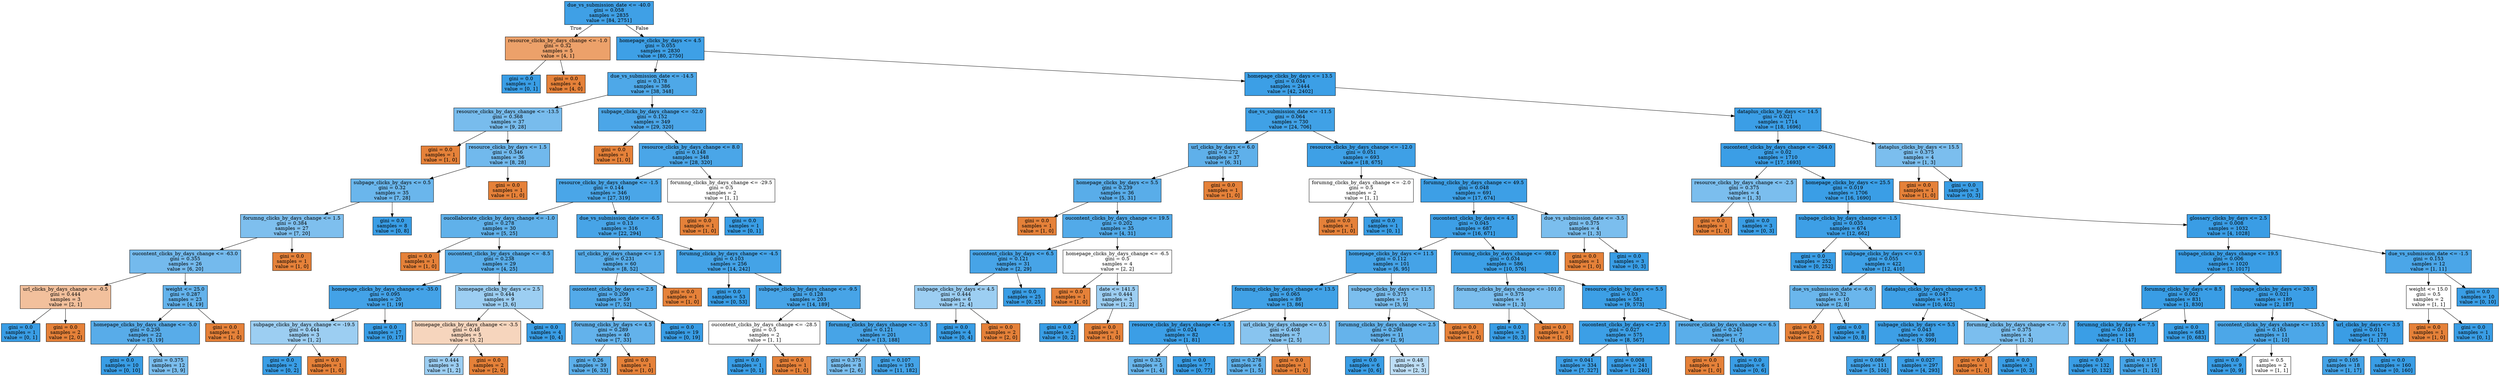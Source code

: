 digraph Tree {
node [shape=box, style="filled", color="black"] ;
0 [label="due_vs_submission_date <= -40.0\ngini = 0.058\nsamples = 2835\nvalue = [84, 2751]", fillcolor="#399de5f7"] ;
1 [label="resource_clicks_by_days_change <= -1.0\ngini = 0.32\nsamples = 5\nvalue = [4, 1]", fillcolor="#e58139bf"] ;
0 -> 1 [labeldistance=2.5, labelangle=45, headlabel="True"] ;
2 [label="gini = 0.0\nsamples = 1\nvalue = [0, 1]", fillcolor="#399de5ff"] ;
1 -> 2 ;
3 [label="gini = 0.0\nsamples = 4\nvalue = [4, 0]", fillcolor="#e58139ff"] ;
1 -> 3 ;
4 [label="homepage_clicks_by_days <= 4.5\ngini = 0.055\nsamples = 2830\nvalue = [80, 2750]", fillcolor="#399de5f8"] ;
0 -> 4 [labeldistance=2.5, labelangle=-45, headlabel="False"] ;
5 [label="due_vs_submission_date <= -14.5\ngini = 0.178\nsamples = 386\nvalue = [38, 348]", fillcolor="#399de5e3"] ;
4 -> 5 ;
6 [label="resource_clicks_by_days_change <= -13.5\ngini = 0.368\nsamples = 37\nvalue = [9, 28]", fillcolor="#399de5ad"] ;
5 -> 6 ;
7 [label="gini = 0.0\nsamples = 1\nvalue = [1, 0]", fillcolor="#e58139ff"] ;
6 -> 7 ;
8 [label="resource_clicks_by_days <= 1.5\ngini = 0.346\nsamples = 36\nvalue = [8, 28]", fillcolor="#399de5b6"] ;
6 -> 8 ;
9 [label="subpage_clicks_by_days <= 0.5\ngini = 0.32\nsamples = 35\nvalue = [7, 28]", fillcolor="#399de5bf"] ;
8 -> 9 ;
10 [label="forumng_clicks_by_days_change <= 1.5\ngini = 0.384\nsamples = 27\nvalue = [7, 20]", fillcolor="#399de5a6"] ;
9 -> 10 ;
11 [label="oucontent_clicks_by_days_change <= -63.0\ngini = 0.355\nsamples = 26\nvalue = [6, 20]", fillcolor="#399de5b3"] ;
10 -> 11 ;
12 [label="url_clicks_by_days_change <= -0.5\ngini = 0.444\nsamples = 3\nvalue = [2, 1]", fillcolor="#e581397f"] ;
11 -> 12 ;
13 [label="gini = 0.0\nsamples = 1\nvalue = [0, 1]", fillcolor="#399de5ff"] ;
12 -> 13 ;
14 [label="gini = 0.0\nsamples = 2\nvalue = [2, 0]", fillcolor="#e58139ff"] ;
12 -> 14 ;
15 [label="weight <= 25.0\ngini = 0.287\nsamples = 23\nvalue = [4, 19]", fillcolor="#399de5c9"] ;
11 -> 15 ;
16 [label="homepage_clicks_by_days_change <= -5.0\ngini = 0.236\nsamples = 22\nvalue = [3, 19]", fillcolor="#399de5d7"] ;
15 -> 16 ;
17 [label="gini = 0.0\nsamples = 10\nvalue = [0, 10]", fillcolor="#399de5ff"] ;
16 -> 17 ;
18 [label="gini = 0.375\nsamples = 12\nvalue = [3, 9]", fillcolor="#399de5aa"] ;
16 -> 18 ;
19 [label="gini = 0.0\nsamples = 1\nvalue = [1, 0]", fillcolor="#e58139ff"] ;
15 -> 19 ;
20 [label="gini = 0.0\nsamples = 1\nvalue = [1, 0]", fillcolor="#e58139ff"] ;
10 -> 20 ;
21 [label="gini = 0.0\nsamples = 8\nvalue = [0, 8]", fillcolor="#399de5ff"] ;
9 -> 21 ;
22 [label="gini = 0.0\nsamples = 1\nvalue = [1, 0]", fillcolor="#e58139ff"] ;
8 -> 22 ;
23 [label="subpage_clicks_by_days_change <= -52.0\ngini = 0.152\nsamples = 349\nvalue = [29, 320]", fillcolor="#399de5e8"] ;
5 -> 23 ;
24 [label="gini = 0.0\nsamples = 1\nvalue = [1, 0]", fillcolor="#e58139ff"] ;
23 -> 24 ;
25 [label="resource_clicks_by_days_change <= 8.0\ngini = 0.148\nsamples = 348\nvalue = [28, 320]", fillcolor="#399de5e9"] ;
23 -> 25 ;
26 [label="resource_clicks_by_days_change <= -1.5\ngini = 0.144\nsamples = 346\nvalue = [27, 319]", fillcolor="#399de5e9"] ;
25 -> 26 ;
27 [label="oucollaborate_clicks_by_days_change <= -1.0\ngini = 0.278\nsamples = 30\nvalue = [5, 25]", fillcolor="#399de5cc"] ;
26 -> 27 ;
28 [label="gini = 0.0\nsamples = 1\nvalue = [1, 0]", fillcolor="#e58139ff"] ;
27 -> 28 ;
29 [label="oucontent_clicks_by_days_change <= -8.5\ngini = 0.238\nsamples = 29\nvalue = [4, 25]", fillcolor="#399de5d6"] ;
27 -> 29 ;
30 [label="homepage_clicks_by_days_change <= -35.0\ngini = 0.095\nsamples = 20\nvalue = [1, 19]", fillcolor="#399de5f2"] ;
29 -> 30 ;
31 [label="subpage_clicks_by_days_change <= -19.5\ngini = 0.444\nsamples = 3\nvalue = [1, 2]", fillcolor="#399de57f"] ;
30 -> 31 ;
32 [label="gini = 0.0\nsamples = 2\nvalue = [0, 2]", fillcolor="#399de5ff"] ;
31 -> 32 ;
33 [label="gini = 0.0\nsamples = 1\nvalue = [1, 0]", fillcolor="#e58139ff"] ;
31 -> 33 ;
34 [label="gini = 0.0\nsamples = 17\nvalue = [0, 17]", fillcolor="#399de5ff"] ;
30 -> 34 ;
35 [label="homepage_clicks_by_days <= 2.5\ngini = 0.444\nsamples = 9\nvalue = [3, 6]", fillcolor="#399de57f"] ;
29 -> 35 ;
36 [label="homepage_clicks_by_days_change <= -3.5\ngini = 0.48\nsamples = 5\nvalue = [3, 2]", fillcolor="#e5813955"] ;
35 -> 36 ;
37 [label="gini = 0.444\nsamples = 3\nvalue = [1, 2]", fillcolor="#399de57f"] ;
36 -> 37 ;
38 [label="gini = 0.0\nsamples = 2\nvalue = [2, 0]", fillcolor="#e58139ff"] ;
36 -> 38 ;
39 [label="gini = 0.0\nsamples = 4\nvalue = [0, 4]", fillcolor="#399de5ff"] ;
35 -> 39 ;
40 [label="due_vs_submission_date <= -6.5\ngini = 0.13\nsamples = 316\nvalue = [22, 294]", fillcolor="#399de5ec"] ;
26 -> 40 ;
41 [label="url_clicks_by_days_change <= 1.5\ngini = 0.231\nsamples = 60\nvalue = [8, 52]", fillcolor="#399de5d8"] ;
40 -> 41 ;
42 [label="oucontent_clicks_by_days <= 2.5\ngini = 0.209\nsamples = 59\nvalue = [7, 52]", fillcolor="#399de5dd"] ;
41 -> 42 ;
43 [label="forumng_clicks_by_days <= 4.5\ngini = 0.289\nsamples = 40\nvalue = [7, 33]", fillcolor="#399de5c9"] ;
42 -> 43 ;
44 [label="gini = 0.26\nsamples = 39\nvalue = [6, 33]", fillcolor="#399de5d1"] ;
43 -> 44 ;
45 [label="gini = 0.0\nsamples = 1\nvalue = [1, 0]", fillcolor="#e58139ff"] ;
43 -> 45 ;
46 [label="gini = 0.0\nsamples = 19\nvalue = [0, 19]", fillcolor="#399de5ff"] ;
42 -> 46 ;
47 [label="gini = 0.0\nsamples = 1\nvalue = [1, 0]", fillcolor="#e58139ff"] ;
41 -> 47 ;
48 [label="forumng_clicks_by_days_change <= -4.5\ngini = 0.103\nsamples = 256\nvalue = [14, 242]", fillcolor="#399de5f0"] ;
40 -> 48 ;
49 [label="gini = 0.0\nsamples = 53\nvalue = [0, 53]", fillcolor="#399de5ff"] ;
48 -> 49 ;
50 [label="subpage_clicks_by_days_change <= -9.5\ngini = 0.128\nsamples = 203\nvalue = [14, 189]", fillcolor="#399de5ec"] ;
48 -> 50 ;
51 [label="oucontent_clicks_by_days_change <= -28.5\ngini = 0.5\nsamples = 2\nvalue = [1, 1]", fillcolor="#e5813900"] ;
50 -> 51 ;
52 [label="gini = 0.0\nsamples = 1\nvalue = [0, 1]", fillcolor="#399de5ff"] ;
51 -> 52 ;
53 [label="gini = 0.0\nsamples = 1\nvalue = [1, 0]", fillcolor="#e58139ff"] ;
51 -> 53 ;
54 [label="forumng_clicks_by_days_change <= -3.5\ngini = 0.121\nsamples = 201\nvalue = [13, 188]", fillcolor="#399de5ed"] ;
50 -> 54 ;
55 [label="gini = 0.375\nsamples = 8\nvalue = [2, 6]", fillcolor="#399de5aa"] ;
54 -> 55 ;
56 [label="gini = 0.107\nsamples = 193\nvalue = [11, 182]", fillcolor="#399de5f0"] ;
54 -> 56 ;
57 [label="forumng_clicks_by_days_change <= -29.5\ngini = 0.5\nsamples = 2\nvalue = [1, 1]", fillcolor="#e5813900"] ;
25 -> 57 ;
58 [label="gini = 0.0\nsamples = 1\nvalue = [1, 0]", fillcolor="#e58139ff"] ;
57 -> 58 ;
59 [label="gini = 0.0\nsamples = 1\nvalue = [0, 1]", fillcolor="#399de5ff"] ;
57 -> 59 ;
60 [label="homepage_clicks_by_days <= 13.5\ngini = 0.034\nsamples = 2444\nvalue = [42, 2402]", fillcolor="#399de5fb"] ;
4 -> 60 ;
61 [label="due_vs_submission_date <= -11.5\ngini = 0.064\nsamples = 730\nvalue = [24, 706]", fillcolor="#399de5f6"] ;
60 -> 61 ;
62 [label="url_clicks_by_days <= 6.0\ngini = 0.272\nsamples = 37\nvalue = [6, 31]", fillcolor="#399de5ce"] ;
61 -> 62 ;
63 [label="homepage_clicks_by_days <= 5.5\ngini = 0.239\nsamples = 36\nvalue = [5, 31]", fillcolor="#399de5d6"] ;
62 -> 63 ;
64 [label="gini = 0.0\nsamples = 1\nvalue = [1, 0]", fillcolor="#e58139ff"] ;
63 -> 64 ;
65 [label="oucontent_clicks_by_days_change <= 19.5\ngini = 0.202\nsamples = 35\nvalue = [4, 31]", fillcolor="#399de5de"] ;
63 -> 65 ;
66 [label="oucontent_clicks_by_days <= 6.5\ngini = 0.121\nsamples = 31\nvalue = [2, 29]", fillcolor="#399de5ed"] ;
65 -> 66 ;
67 [label="subpage_clicks_by_days <= 4.5\ngini = 0.444\nsamples = 6\nvalue = [2, 4]", fillcolor="#399de57f"] ;
66 -> 67 ;
68 [label="gini = 0.0\nsamples = 4\nvalue = [0, 4]", fillcolor="#399de5ff"] ;
67 -> 68 ;
69 [label="gini = 0.0\nsamples = 2\nvalue = [2, 0]", fillcolor="#e58139ff"] ;
67 -> 69 ;
70 [label="gini = 0.0\nsamples = 25\nvalue = [0, 25]", fillcolor="#399de5ff"] ;
66 -> 70 ;
71 [label="homepage_clicks_by_days_change <= -6.5\ngini = 0.5\nsamples = 4\nvalue = [2, 2]", fillcolor="#e5813900"] ;
65 -> 71 ;
72 [label="gini = 0.0\nsamples = 1\nvalue = [1, 0]", fillcolor="#e58139ff"] ;
71 -> 72 ;
73 [label="date <= 141.5\ngini = 0.444\nsamples = 3\nvalue = [1, 2]", fillcolor="#399de57f"] ;
71 -> 73 ;
74 [label="gini = 0.0\nsamples = 2\nvalue = [0, 2]", fillcolor="#399de5ff"] ;
73 -> 74 ;
75 [label="gini = 0.0\nsamples = 1\nvalue = [1, 0]", fillcolor="#e58139ff"] ;
73 -> 75 ;
76 [label="gini = 0.0\nsamples = 1\nvalue = [1, 0]", fillcolor="#e58139ff"] ;
62 -> 76 ;
77 [label="resource_clicks_by_days_change <= -12.0\ngini = 0.051\nsamples = 693\nvalue = [18, 675]", fillcolor="#399de5f8"] ;
61 -> 77 ;
78 [label="forumng_clicks_by_days_change <= -2.0\ngini = 0.5\nsamples = 2\nvalue = [1, 1]", fillcolor="#e5813900"] ;
77 -> 78 ;
79 [label="gini = 0.0\nsamples = 1\nvalue = [1, 0]", fillcolor="#e58139ff"] ;
78 -> 79 ;
80 [label="gini = 0.0\nsamples = 1\nvalue = [0, 1]", fillcolor="#399de5ff"] ;
78 -> 80 ;
81 [label="forumng_clicks_by_days_change <= 49.5\ngini = 0.048\nsamples = 691\nvalue = [17, 674]", fillcolor="#399de5f9"] ;
77 -> 81 ;
82 [label="oucontent_clicks_by_days <= 4.5\ngini = 0.045\nsamples = 687\nvalue = [16, 671]", fillcolor="#399de5f9"] ;
81 -> 82 ;
83 [label="homepage_clicks_by_days <= 11.5\ngini = 0.112\nsamples = 101\nvalue = [6, 95]", fillcolor="#399de5ef"] ;
82 -> 83 ;
84 [label="forumng_clicks_by_days_change <= 13.5\ngini = 0.065\nsamples = 89\nvalue = [3, 86]", fillcolor="#399de5f6"] ;
83 -> 84 ;
85 [label="resource_clicks_by_days_change <= -1.5\ngini = 0.024\nsamples = 82\nvalue = [1, 81]", fillcolor="#399de5fc"] ;
84 -> 85 ;
86 [label="gini = 0.32\nsamples = 5\nvalue = [1, 4]", fillcolor="#399de5bf"] ;
85 -> 86 ;
87 [label="gini = 0.0\nsamples = 77\nvalue = [0, 77]", fillcolor="#399de5ff"] ;
85 -> 87 ;
88 [label="url_clicks_by_days_change <= 0.5\ngini = 0.408\nsamples = 7\nvalue = [2, 5]", fillcolor="#399de599"] ;
84 -> 88 ;
89 [label="gini = 0.278\nsamples = 6\nvalue = [1, 5]", fillcolor="#399de5cc"] ;
88 -> 89 ;
90 [label="gini = 0.0\nsamples = 1\nvalue = [1, 0]", fillcolor="#e58139ff"] ;
88 -> 90 ;
91 [label="subpage_clicks_by_days <= 11.5\ngini = 0.375\nsamples = 12\nvalue = [3, 9]", fillcolor="#399de5aa"] ;
83 -> 91 ;
92 [label="forumng_clicks_by_days_change <= 2.5\ngini = 0.298\nsamples = 11\nvalue = [2, 9]", fillcolor="#399de5c6"] ;
91 -> 92 ;
93 [label="gini = 0.0\nsamples = 6\nvalue = [0, 6]", fillcolor="#399de5ff"] ;
92 -> 93 ;
94 [label="gini = 0.48\nsamples = 5\nvalue = [2, 3]", fillcolor="#399de555"] ;
92 -> 94 ;
95 [label="gini = 0.0\nsamples = 1\nvalue = [1, 0]", fillcolor="#e58139ff"] ;
91 -> 95 ;
96 [label="forumng_clicks_by_days_change <= -98.0\ngini = 0.034\nsamples = 586\nvalue = [10, 576]", fillcolor="#399de5fb"] ;
82 -> 96 ;
97 [label="forumng_clicks_by_days_change <= -101.0\ngini = 0.375\nsamples = 4\nvalue = [1, 3]", fillcolor="#399de5aa"] ;
96 -> 97 ;
98 [label="gini = 0.0\nsamples = 3\nvalue = [0, 3]", fillcolor="#399de5ff"] ;
97 -> 98 ;
99 [label="gini = 0.0\nsamples = 1\nvalue = [1, 0]", fillcolor="#e58139ff"] ;
97 -> 99 ;
100 [label="resource_clicks_by_days <= 5.5\ngini = 0.03\nsamples = 582\nvalue = [9, 573]", fillcolor="#399de5fb"] ;
96 -> 100 ;
101 [label="oucontent_clicks_by_days <= 27.5\ngini = 0.027\nsamples = 575\nvalue = [8, 567]", fillcolor="#399de5fb"] ;
100 -> 101 ;
102 [label="gini = 0.041\nsamples = 334\nvalue = [7, 327]", fillcolor="#399de5fa"] ;
101 -> 102 ;
103 [label="gini = 0.008\nsamples = 241\nvalue = [1, 240]", fillcolor="#399de5fe"] ;
101 -> 103 ;
104 [label="resource_clicks_by_days_change <= 6.5\ngini = 0.245\nsamples = 7\nvalue = [1, 6]", fillcolor="#399de5d4"] ;
100 -> 104 ;
105 [label="gini = 0.0\nsamples = 1\nvalue = [1, 0]", fillcolor="#e58139ff"] ;
104 -> 105 ;
106 [label="gini = 0.0\nsamples = 6\nvalue = [0, 6]", fillcolor="#399de5ff"] ;
104 -> 106 ;
107 [label="due_vs_submission_date <= -3.5\ngini = 0.375\nsamples = 4\nvalue = [1, 3]", fillcolor="#399de5aa"] ;
81 -> 107 ;
108 [label="gini = 0.0\nsamples = 1\nvalue = [1, 0]", fillcolor="#e58139ff"] ;
107 -> 108 ;
109 [label="gini = 0.0\nsamples = 3\nvalue = [0, 3]", fillcolor="#399de5ff"] ;
107 -> 109 ;
110 [label="dataplus_clicks_by_days <= 14.5\ngini = 0.021\nsamples = 1714\nvalue = [18, 1696]", fillcolor="#399de5fc"] ;
60 -> 110 ;
111 [label="oucontent_clicks_by_days_change <= -264.0\ngini = 0.02\nsamples = 1710\nvalue = [17, 1693]", fillcolor="#399de5fc"] ;
110 -> 111 ;
112 [label="resource_clicks_by_days_change <= -2.5\ngini = 0.375\nsamples = 4\nvalue = [1, 3]", fillcolor="#399de5aa"] ;
111 -> 112 ;
113 [label="gini = 0.0\nsamples = 1\nvalue = [1, 0]", fillcolor="#e58139ff"] ;
112 -> 113 ;
114 [label="gini = 0.0\nsamples = 3\nvalue = [0, 3]", fillcolor="#399de5ff"] ;
112 -> 114 ;
115 [label="homepage_clicks_by_days <= 25.5\ngini = 0.019\nsamples = 1706\nvalue = [16, 1690]", fillcolor="#399de5fd"] ;
111 -> 115 ;
116 [label="subpage_clicks_by_days_change <= -1.5\ngini = 0.035\nsamples = 674\nvalue = [12, 662]", fillcolor="#399de5fa"] ;
115 -> 116 ;
117 [label="gini = 0.0\nsamples = 252\nvalue = [0, 252]", fillcolor="#399de5ff"] ;
116 -> 117 ;
118 [label="subpage_clicks_by_days <= 0.5\ngini = 0.055\nsamples = 422\nvalue = [12, 410]", fillcolor="#399de5f8"] ;
116 -> 118 ;
119 [label="due_vs_submission_date <= -6.0\ngini = 0.32\nsamples = 10\nvalue = [2, 8]", fillcolor="#399de5bf"] ;
118 -> 119 ;
120 [label="gini = 0.0\nsamples = 2\nvalue = [2, 0]", fillcolor="#e58139ff"] ;
119 -> 120 ;
121 [label="gini = 0.0\nsamples = 8\nvalue = [0, 8]", fillcolor="#399de5ff"] ;
119 -> 121 ;
122 [label="dataplus_clicks_by_days_change <= 5.5\ngini = 0.047\nsamples = 412\nvalue = [10, 402]", fillcolor="#399de5f9"] ;
118 -> 122 ;
123 [label="subpage_clicks_by_days <= 5.5\ngini = 0.043\nsamples = 408\nvalue = [9, 399]", fillcolor="#399de5f9"] ;
122 -> 123 ;
124 [label="gini = 0.086\nsamples = 111\nvalue = [5, 106]", fillcolor="#399de5f3"] ;
123 -> 124 ;
125 [label="gini = 0.027\nsamples = 297\nvalue = [4, 293]", fillcolor="#399de5fc"] ;
123 -> 125 ;
126 [label="forumng_clicks_by_days_change <= -7.0\ngini = 0.375\nsamples = 4\nvalue = [1, 3]", fillcolor="#399de5aa"] ;
122 -> 126 ;
127 [label="gini = 0.0\nsamples = 1\nvalue = [1, 0]", fillcolor="#e58139ff"] ;
126 -> 127 ;
128 [label="gini = 0.0\nsamples = 3\nvalue = [0, 3]", fillcolor="#399de5ff"] ;
126 -> 128 ;
129 [label="glossary_clicks_by_days <= 2.5\ngini = 0.008\nsamples = 1032\nvalue = [4, 1028]", fillcolor="#399de5fe"] ;
115 -> 129 ;
130 [label="subpage_clicks_by_days_change <= 19.5\ngini = 0.006\nsamples = 1020\nvalue = [3, 1017]", fillcolor="#399de5fe"] ;
129 -> 130 ;
131 [label="forumng_clicks_by_days <= 8.5\ngini = 0.002\nsamples = 831\nvalue = [1, 830]", fillcolor="#399de5ff"] ;
130 -> 131 ;
132 [label="forumng_clicks_by_days <= 7.5\ngini = 0.013\nsamples = 148\nvalue = [1, 147]", fillcolor="#399de5fd"] ;
131 -> 132 ;
133 [label="gini = 0.0\nsamples = 132\nvalue = [0, 132]", fillcolor="#399de5ff"] ;
132 -> 133 ;
134 [label="gini = 0.117\nsamples = 16\nvalue = [1, 15]", fillcolor="#399de5ee"] ;
132 -> 134 ;
135 [label="gini = 0.0\nsamples = 683\nvalue = [0, 683]", fillcolor="#399de5ff"] ;
131 -> 135 ;
136 [label="subpage_clicks_by_days <= 20.5\ngini = 0.021\nsamples = 189\nvalue = [2, 187]", fillcolor="#399de5fc"] ;
130 -> 136 ;
137 [label="oucontent_clicks_by_days_change <= 135.5\ngini = 0.165\nsamples = 11\nvalue = [1, 10]", fillcolor="#399de5e6"] ;
136 -> 137 ;
138 [label="gini = 0.0\nsamples = 9\nvalue = [0, 9]", fillcolor="#399de5ff"] ;
137 -> 138 ;
139 [label="gini = 0.5\nsamples = 2\nvalue = [1, 1]", fillcolor="#e5813900"] ;
137 -> 139 ;
140 [label="url_clicks_by_days <= 3.5\ngini = 0.011\nsamples = 178\nvalue = [1, 177]", fillcolor="#399de5fe"] ;
136 -> 140 ;
141 [label="gini = 0.105\nsamples = 18\nvalue = [1, 17]", fillcolor="#399de5f0"] ;
140 -> 141 ;
142 [label="gini = 0.0\nsamples = 160\nvalue = [0, 160]", fillcolor="#399de5ff"] ;
140 -> 142 ;
143 [label="due_vs_submission_date <= -1.5\ngini = 0.153\nsamples = 12\nvalue = [1, 11]", fillcolor="#399de5e8"] ;
129 -> 143 ;
144 [label="weight <= 15.0\ngini = 0.5\nsamples = 2\nvalue = [1, 1]", fillcolor="#e5813900"] ;
143 -> 144 ;
145 [label="gini = 0.0\nsamples = 1\nvalue = [1, 0]", fillcolor="#e58139ff"] ;
144 -> 145 ;
146 [label="gini = 0.0\nsamples = 1\nvalue = [0, 1]", fillcolor="#399de5ff"] ;
144 -> 146 ;
147 [label="gini = 0.0\nsamples = 10\nvalue = [0, 10]", fillcolor="#399de5ff"] ;
143 -> 147 ;
148 [label="dataplus_clicks_by_days <= 15.5\ngini = 0.375\nsamples = 4\nvalue = [1, 3]", fillcolor="#399de5aa"] ;
110 -> 148 ;
149 [label="gini = 0.0\nsamples = 1\nvalue = [1, 0]", fillcolor="#e58139ff"] ;
148 -> 149 ;
150 [label="gini = 0.0\nsamples = 3\nvalue = [0, 3]", fillcolor="#399de5ff"] ;
148 -> 150 ;
}